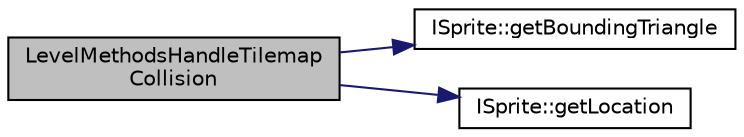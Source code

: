 digraph "LevelMethodsHandleTilemapCollision"
{
 // LATEX_PDF_SIZE
  edge [fontname="Helvetica",fontsize="10",labelfontname="Helvetica",labelfontsize="10"];
  node [fontname="Helvetica",fontsize="10",shape=record];
  rankdir="LR";
  Node1 [label="LevelMethodsHandleTilemap\lCollision",height=0.2,width=0.4,color="black", fillcolor="grey75", style="filled", fontcolor="black",tooltip=" "];
  Node1 -> Node2 [color="midnightblue",fontsize="10",style="solid",fontname="Helvetica"];
  Node2 [label="ISprite::getBoundingTriangle",height=0.2,width=0.4,color="black", fillcolor="white", style="filled",URL="$class_i_sprite.html#ad02479bdf3ae8da1e43dd39a95b96940",tooltip=" "];
  Node1 -> Node3 [color="midnightblue",fontsize="10",style="solid",fontname="Helvetica"];
  Node3 [label="ISprite::getLocation",height=0.2,width=0.4,color="black", fillcolor="white", style="filled",URL="$class_i_sprite.html#a04e5809c871ecfe7caeab6d6886e2bbd",tooltip=" "];
}
